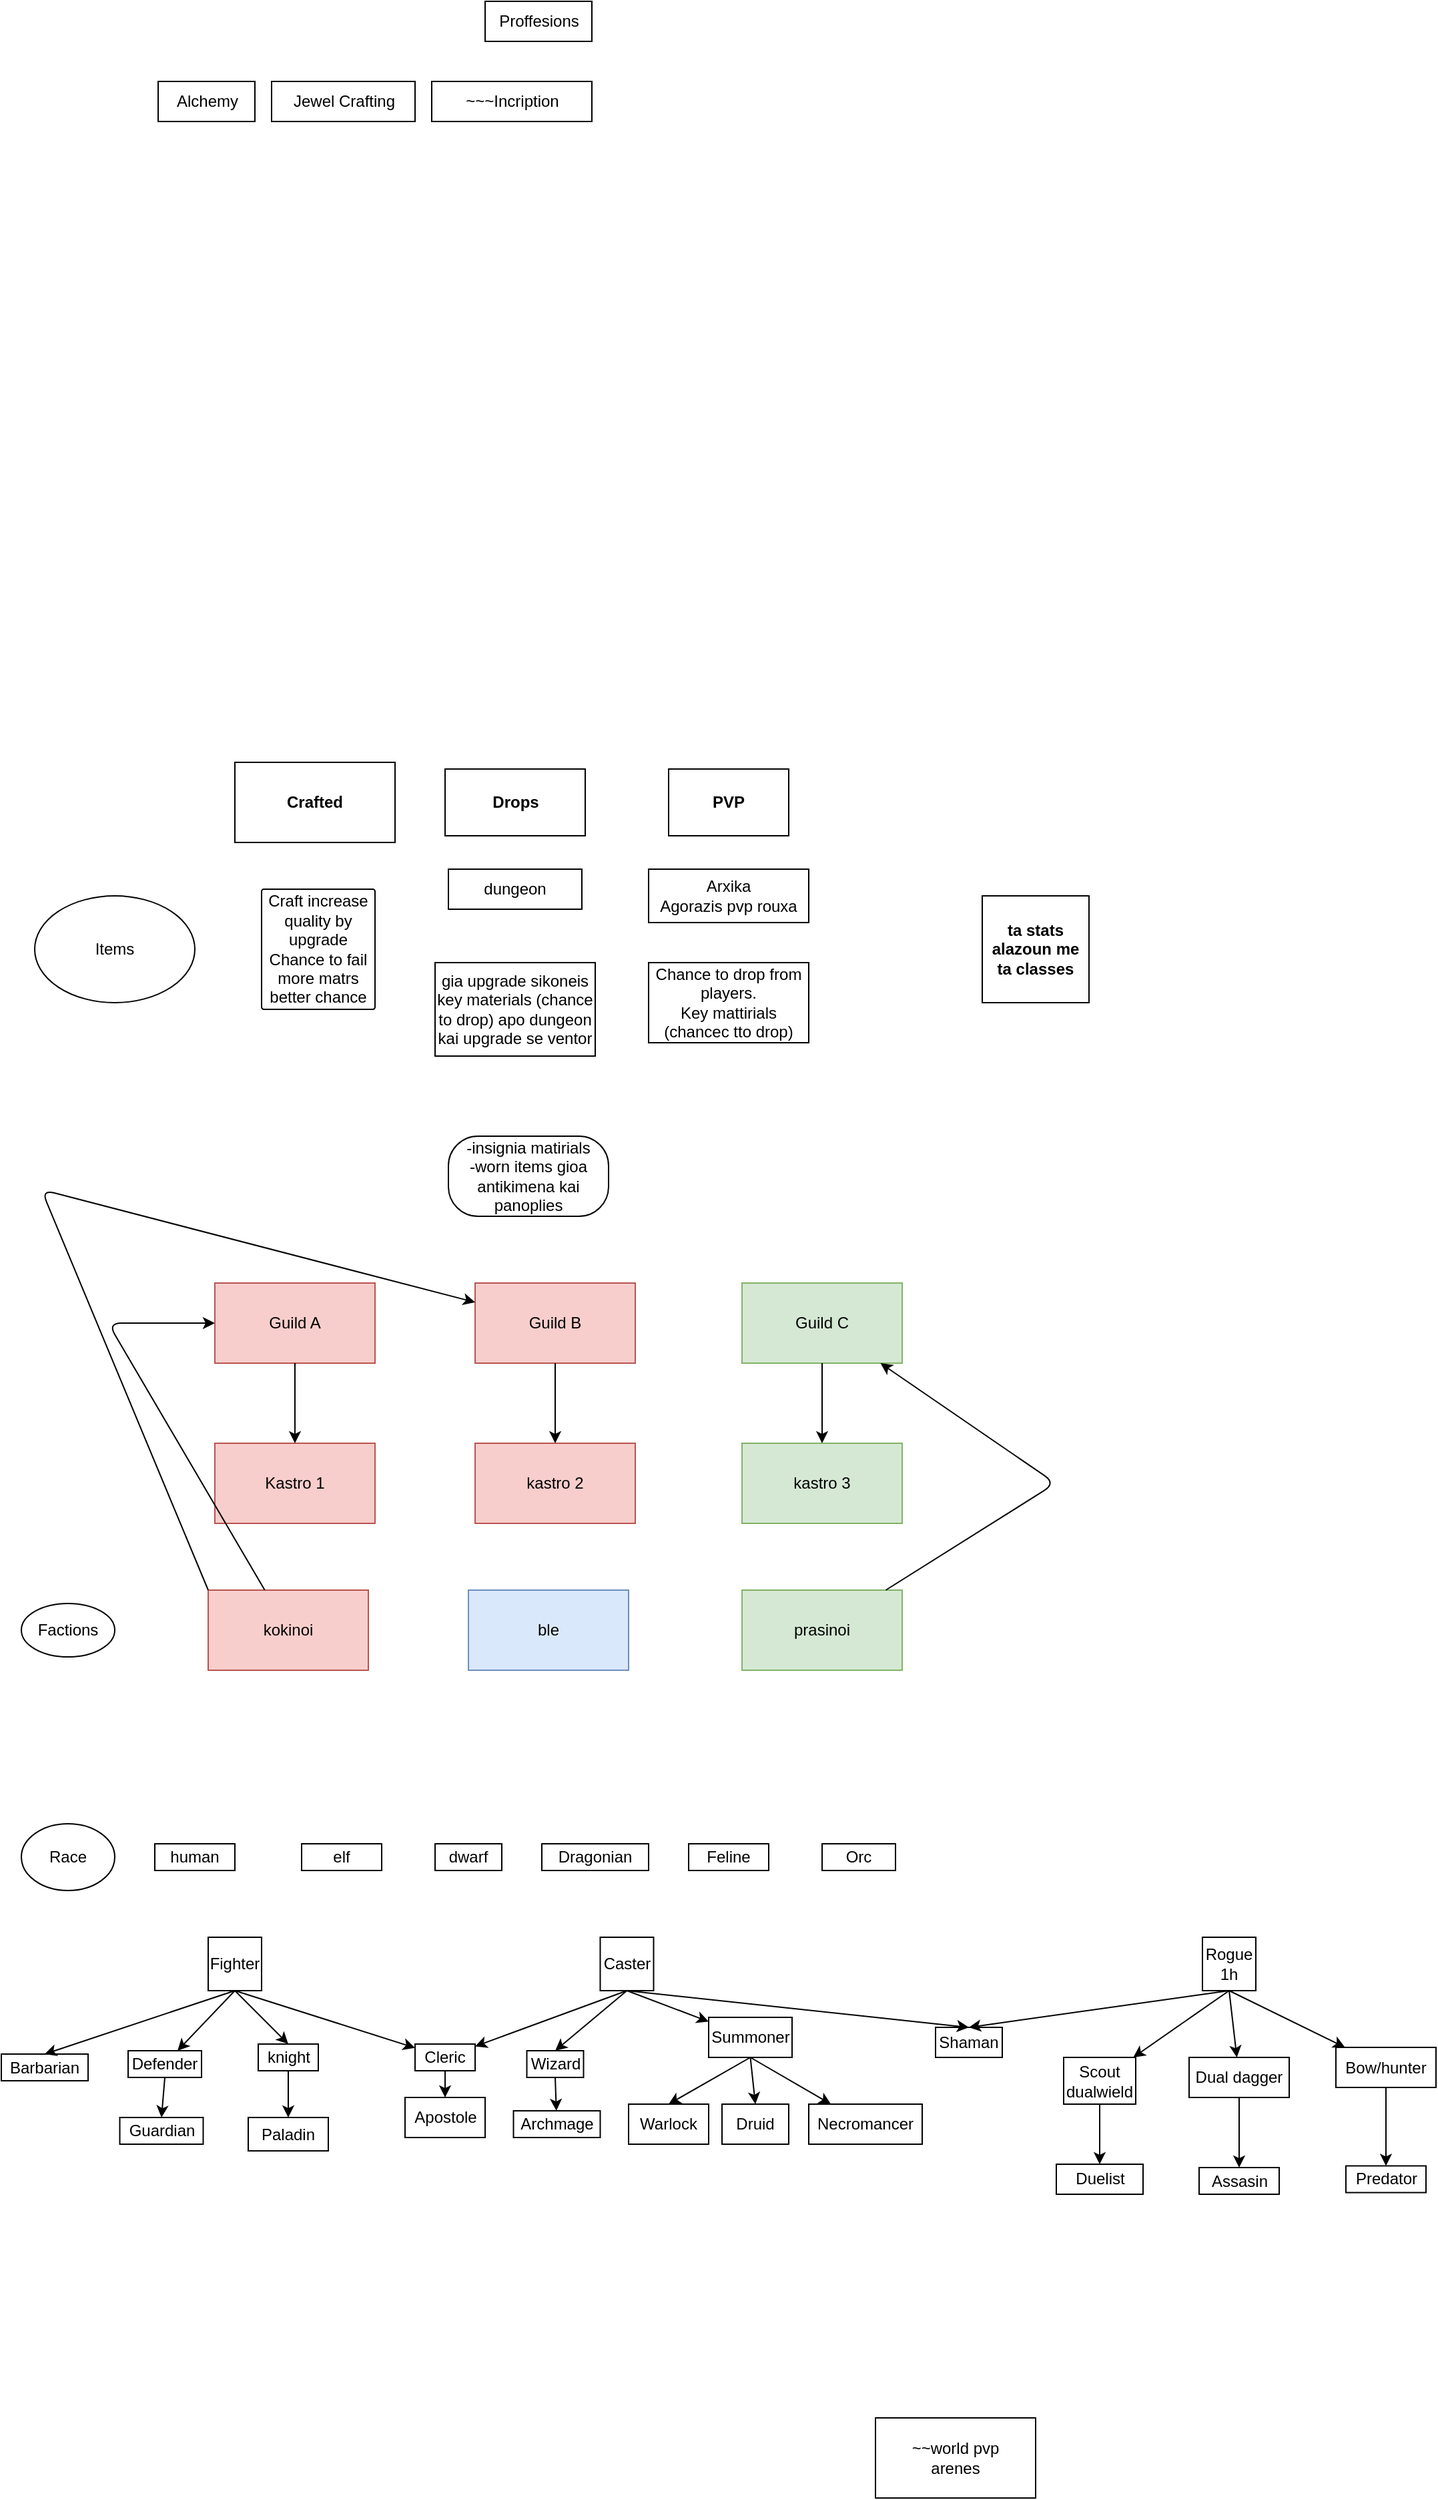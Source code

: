 <mxfile version="13.6.1" type="github"><diagram id="XMFoLKnsf0auLoBNW07z" name="Page-1"><mxGraphModel dx="1422" dy="1845" grid="1" gridSize="10" guides="1" tooltips="1" connect="1" arrows="1" fold="1" page="1" pageScale="1" pageWidth="850" pageHeight="1100" math="0" shadow="0"><root><mxCell id="0"/><mxCell id="1" parent="0"/><mxCell id="PhEf5CQyBDtg8KwBiWMr-1" value="Fighter" style="whiteSpace=wrap;html=1;aspect=fixed;" vertex="1" parent="1"><mxGeometry x="155" y="390" width="40" height="40" as="geometry"/></mxCell><mxCell id="PhEf5CQyBDtg8KwBiWMr-2" value="Caster" style="whiteSpace=wrap;html=1;aspect=fixed;" vertex="1" parent="1"><mxGeometry x="448.75" y="390" width="40" height="40" as="geometry"/></mxCell><mxCell id="PhEf5CQyBDtg8KwBiWMr-3" value="Rogue&lt;br&gt;1h" style="whiteSpace=wrap;html=1;aspect=fixed;" vertex="1" parent="1"><mxGeometry x="900" y="390" width="40" height="40" as="geometry"/></mxCell><mxCell id="PhEf5CQyBDtg8KwBiWMr-5" value="-insignia matirials&lt;br&gt;-worn items gioa antikimena kai panoplies&lt;br&gt;" style="rounded=1;whiteSpace=wrap;html=1;arcSize=37;" vertex="1" parent="1"><mxGeometry x="335" y="-210" width="120" height="60" as="geometry"/></mxCell><mxCell id="PhEf5CQyBDtg8KwBiWMr-6" value="~~world pvp&lt;br&gt;arenes" style="rounded=0;whiteSpace=wrap;html=1;" vertex="1" parent="1"><mxGeometry x="655" y="750" width="120" height="60" as="geometry"/></mxCell><mxCell id="PhEf5CQyBDtg8KwBiWMr-7" value="" style="endArrow=classic;html=1;exitX=0.5;exitY=1;exitDx=0;exitDy=0;" edge="1" parent="1" source="PhEf5CQyBDtg8KwBiWMr-3" target="PhEf5CQyBDtg8KwBiWMr-9"><mxGeometry relative="1" as="geometry"><mxPoint x="365" y="630" as="sourcePoint"/><mxPoint x="695" y="520" as="targetPoint"/></mxGeometry></mxCell><mxCell id="PhEf5CQyBDtg8KwBiWMr-75" style="edgeStyle=orthogonalEdgeStyle;rounded=0;orthogonalLoop=1;jettySize=auto;html=1;exitX=0.5;exitY=1;exitDx=0;exitDy=0;entryX=0.5;entryY=0;entryDx=0;entryDy=0;" edge="1" parent="1" source="PhEf5CQyBDtg8KwBiWMr-9" target="PhEf5CQyBDtg8KwBiWMr-73"><mxGeometry relative="1" as="geometry"/></mxCell><mxCell id="PhEf5CQyBDtg8KwBiWMr-9" value="Bow/hunter" style="rounded=0;whiteSpace=wrap;html=1;" vertex="1" parent="1"><mxGeometry x="1000" y="472.5" width="75" height="30" as="geometry"/></mxCell><mxCell id="PhEf5CQyBDtg8KwBiWMr-78" style="edgeStyle=orthogonalEdgeStyle;rounded=0;orthogonalLoop=1;jettySize=auto;html=1;exitX=0.5;exitY=1;exitDx=0;exitDy=0;entryX=0.5;entryY=0;entryDx=0;entryDy=0;" edge="1" parent="1" source="PhEf5CQyBDtg8KwBiWMr-10" target="PhEf5CQyBDtg8KwBiWMr-76"><mxGeometry relative="1" as="geometry"/></mxCell><mxCell id="PhEf5CQyBDtg8KwBiWMr-10" value="Dual dagger" style="rounded=0;whiteSpace=wrap;html=1;" vertex="1" parent="1"><mxGeometry x="890" y="480" width="75" height="30" as="geometry"/></mxCell><mxCell id="PhEf5CQyBDtg8KwBiWMr-11" value="" style="endArrow=classic;html=1;exitX=0.5;exitY=1;exitDx=0;exitDy=0;" edge="1" parent="1" source="PhEf5CQyBDtg8KwBiWMr-3" target="PhEf5CQyBDtg8KwBiWMr-10"><mxGeometry width="50" height="50" relative="1" as="geometry"><mxPoint x="395" y="660" as="sourcePoint"/><mxPoint x="445" y="610" as="targetPoint"/></mxGeometry></mxCell><mxCell id="PhEf5CQyBDtg8KwBiWMr-12" value="Cleric" style="rounded=0;whiteSpace=wrap;html=1;" vertex="1" parent="1"><mxGeometry x="310" y="470" width="45" height="20" as="geometry"/></mxCell><mxCell id="PhEf5CQyBDtg8KwBiWMr-15" value="" style="endArrow=classic;html=1;exitX=0.5;exitY=1;exitDx=0;exitDy=0;" edge="1" parent="1" source="PhEf5CQyBDtg8KwBiWMr-2" target="PhEf5CQyBDtg8KwBiWMr-12"><mxGeometry width="50" height="50" relative="1" as="geometry"><mxPoint x="395" y="660" as="sourcePoint"/><mxPoint x="445" y="610" as="targetPoint"/></mxGeometry></mxCell><mxCell id="PhEf5CQyBDtg8KwBiWMr-16" value="" style="endArrow=classic;html=1;exitX=0.5;exitY=1;exitDx=0;exitDy=0;" edge="1" parent="1" source="PhEf5CQyBDtg8KwBiWMr-1" target="PhEf5CQyBDtg8KwBiWMr-12"><mxGeometry width="50" height="50" relative="1" as="geometry"><mxPoint x="395" y="640" as="sourcePoint"/><mxPoint x="445" y="590" as="targetPoint"/></mxGeometry></mxCell><mxCell id="PhEf5CQyBDtg8KwBiWMr-17" value="human" style="rounded=0;whiteSpace=wrap;html=1;" vertex="1" parent="1"><mxGeometry x="115" y="320" width="60" height="20" as="geometry"/></mxCell><mxCell id="PhEf5CQyBDtg8KwBiWMr-18" value="elf" style="rounded=0;whiteSpace=wrap;html=1;" vertex="1" parent="1"><mxGeometry x="225" y="320" width="60" height="20" as="geometry"/></mxCell><mxCell id="PhEf5CQyBDtg8KwBiWMr-19" value="dwarf" style="rounded=0;whiteSpace=wrap;html=1;" vertex="1" parent="1"><mxGeometry x="325" y="320" width="50" height="20" as="geometry"/></mxCell><mxCell id="PhEf5CQyBDtg8KwBiWMr-20" value="Dragonian" style="rounded=0;whiteSpace=wrap;html=1;" vertex="1" parent="1"><mxGeometry x="405" y="320" width="80" height="20" as="geometry"/></mxCell><mxCell id="PhEf5CQyBDtg8KwBiWMr-21" value="Feline" style="rounded=0;whiteSpace=wrap;html=1;" vertex="1" parent="1"><mxGeometry x="515" y="320" width="60" height="20" as="geometry"/></mxCell><mxCell id="PhEf5CQyBDtg8KwBiWMr-24" value="Race" style="ellipse;whiteSpace=wrap;html=1;" vertex="1" parent="1"><mxGeometry x="15" y="305" width="70" height="50" as="geometry"/></mxCell><mxCell id="PhEf5CQyBDtg8KwBiWMr-25" value="Barbarian" style="rounded=0;whiteSpace=wrap;html=1;" vertex="1" parent="1"><mxGeometry y="477.5" width="65" height="20" as="geometry"/></mxCell><mxCell id="PhEf5CQyBDtg8KwBiWMr-27" value="" style="endArrow=classic;html=1;entryX=0.5;entryY=0;entryDx=0;entryDy=0;exitX=0.5;exitY=1;exitDx=0;exitDy=0;" edge="1" parent="1" source="PhEf5CQyBDtg8KwBiWMr-1" target="PhEf5CQyBDtg8KwBiWMr-25"><mxGeometry width="50" height="50" relative="1" as="geometry"><mxPoint x="395" y="640" as="sourcePoint"/><mxPoint x="445" y="590" as="targetPoint"/></mxGeometry></mxCell><mxCell id="PhEf5CQyBDtg8KwBiWMr-28" value="Factions" style="ellipse;whiteSpace=wrap;html=1;" vertex="1" parent="1"><mxGeometry x="15" y="140" width="70" height="40" as="geometry"/></mxCell><mxCell id="PhEf5CQyBDtg8KwBiWMr-29" value="kokinoi" style="rounded=0;whiteSpace=wrap;html=1;fillColor=#f8cecc;strokeColor=#b85450;" vertex="1" parent="1"><mxGeometry x="155" y="130" width="120" height="60" as="geometry"/></mxCell><mxCell id="PhEf5CQyBDtg8KwBiWMr-30" value="ble" style="rounded=0;whiteSpace=wrap;html=1;fillColor=#dae8fc;strokeColor=#6c8ebf;" vertex="1" parent="1"><mxGeometry x="350" y="130" width="120" height="60" as="geometry"/></mxCell><mxCell id="PhEf5CQyBDtg8KwBiWMr-31" value="prasinoi" style="rounded=0;whiteSpace=wrap;html=1;fillColor=#d5e8d4;strokeColor=#82b366;" vertex="1" parent="1"><mxGeometry x="555" y="130" width="120" height="60" as="geometry"/></mxCell><mxCell id="PhEf5CQyBDtg8KwBiWMr-32" value="Kastro 1" style="rounded=0;whiteSpace=wrap;html=1;fillColor=#f8cecc;strokeColor=#b85450;" vertex="1" parent="1"><mxGeometry x="160" y="20" width="120" height="60" as="geometry"/></mxCell><mxCell id="PhEf5CQyBDtg8KwBiWMr-33" value="kastro 2" style="rounded=0;whiteSpace=wrap;html=1;fillColor=#f8cecc;strokeColor=#b85450;" vertex="1" parent="1"><mxGeometry x="355" y="20" width="120" height="60" as="geometry"/></mxCell><mxCell id="PhEf5CQyBDtg8KwBiWMr-34" value="kastro 3" style="rounded=0;whiteSpace=wrap;html=1;fillColor=#d5e8d4;strokeColor=#82b366;" vertex="1" parent="1"><mxGeometry x="555" y="20" width="120" height="60" as="geometry"/></mxCell><mxCell id="PhEf5CQyBDtg8KwBiWMr-35" value="Guild A" style="rounded=0;whiteSpace=wrap;html=1;fillColor=#f8cecc;strokeColor=#b85450;" vertex="1" parent="1"><mxGeometry x="160" y="-100" width="120" height="60" as="geometry"/></mxCell><mxCell id="PhEf5CQyBDtg8KwBiWMr-36" value="Guild B" style="rounded=0;whiteSpace=wrap;html=1;fillColor=#f8cecc;strokeColor=#b85450;" vertex="1" parent="1"><mxGeometry x="355" y="-100" width="120" height="60" as="geometry"/></mxCell><mxCell id="PhEf5CQyBDtg8KwBiWMr-37" value="Guild C" style="rounded=0;whiteSpace=wrap;html=1;fillColor=#d5e8d4;strokeColor=#82b366;" vertex="1" parent="1"><mxGeometry x="555" y="-100" width="120" height="60" as="geometry"/></mxCell><mxCell id="PhEf5CQyBDtg8KwBiWMr-38" value="" style="endArrow=classic;html=1;exitX=0.5;exitY=1;exitDx=0;exitDy=0;entryX=0.5;entryY=0;entryDx=0;entryDy=0;" edge="1" parent="1" source="PhEf5CQyBDtg8KwBiWMr-35" target="PhEf5CQyBDtg8KwBiWMr-32"><mxGeometry width="50" height="50" relative="1" as="geometry"><mxPoint x="400" y="190" as="sourcePoint"/><mxPoint x="450" y="140" as="targetPoint"/></mxGeometry></mxCell><mxCell id="PhEf5CQyBDtg8KwBiWMr-39" value="" style="endArrow=classic;html=1;exitX=0.5;exitY=1;exitDx=0;exitDy=0;" edge="1" parent="1" source="PhEf5CQyBDtg8KwBiWMr-36" target="PhEf5CQyBDtg8KwBiWMr-33"><mxGeometry width="50" height="50" relative="1" as="geometry"><mxPoint x="400" y="190" as="sourcePoint"/><mxPoint x="450" y="140" as="targetPoint"/></mxGeometry></mxCell><mxCell id="PhEf5CQyBDtg8KwBiWMr-40" value="" style="endArrow=classic;html=1;entryX=0.5;entryY=0;entryDx=0;entryDy=0;" edge="1" parent="1" source="PhEf5CQyBDtg8KwBiWMr-37" target="PhEf5CQyBDtg8KwBiWMr-34"><mxGeometry width="50" height="50" relative="1" as="geometry"><mxPoint x="600" y="-30" as="sourcePoint"/><mxPoint x="650" y="-80" as="targetPoint"/></mxGeometry></mxCell><mxCell id="PhEf5CQyBDtg8KwBiWMr-43" value="" style="endArrow=classic;html=1;exitX=0;exitY=0;exitDx=0;exitDy=0;" edge="1" parent="1" source="PhEf5CQyBDtg8KwBiWMr-29" target="PhEf5CQyBDtg8KwBiWMr-36"><mxGeometry width="50" height="50" relative="1" as="geometry"><mxPoint x="217.727" y="130" as="sourcePoint"/><mxPoint x="222.273" y="80" as="targetPoint"/><Array as="points"><mxPoint x="30" y="-170"/></Array></mxGeometry></mxCell><mxCell id="PhEf5CQyBDtg8KwBiWMr-44" value="" style="endArrow=classic;html=1;" edge="1" parent="1" source="PhEf5CQyBDtg8KwBiWMr-29" target="PhEf5CQyBDtg8KwBiWMr-35"><mxGeometry width="50" height="50" relative="1" as="geometry"><mxPoint x="217.727" y="130" as="sourcePoint"/><mxPoint x="222.273" y="80" as="targetPoint"/><Array as="points"><mxPoint x="80" y="-70"/></Array></mxGeometry></mxCell><mxCell id="PhEf5CQyBDtg8KwBiWMr-45" value="" style="endArrow=classic;html=1;" edge="1" parent="1" source="PhEf5CQyBDtg8KwBiWMr-31" target="PhEf5CQyBDtg8KwBiWMr-37"><mxGeometry width="50" height="50" relative="1" as="geometry"><mxPoint x="588.125" y="140" as="sourcePoint"/><mxPoint x="606.875" y="-40" as="targetPoint"/><Array as="points"><mxPoint x="790" y="50"/></Array></mxGeometry></mxCell><mxCell id="PhEf5CQyBDtg8KwBiWMr-46" value="&lt;span&gt;Crafted&lt;/span&gt;" style="rounded=0;whiteSpace=wrap;html=1;fontStyle=1" vertex="1" parent="1"><mxGeometry x="175" y="-490" width="120" height="60" as="geometry"/></mxCell><mxCell id="PhEf5CQyBDtg8KwBiWMr-47" value="Items" style="ellipse;whiteSpace=wrap;html=1;" vertex="1" parent="1"><mxGeometry x="25" y="-390" width="120" height="80" as="geometry"/></mxCell><mxCell id="PhEf5CQyBDtg8KwBiWMr-48" value="&lt;span&gt;Drops&lt;/span&gt;" style="rounded=0;whiteSpace=wrap;html=1;fontStyle=1" vertex="1" parent="1"><mxGeometry x="332.5" y="-485" width="105" height="50" as="geometry"/></mxCell><mxCell id="PhEf5CQyBDtg8KwBiWMr-49" value="Craft increase quality by upgrade&lt;br&gt;Chance to fail&lt;br&gt;more matrs better chance" style="rounded=1;whiteSpace=wrap;html=1;arcSize=2;" vertex="1" parent="1"><mxGeometry x="195" y="-395" width="85" height="90" as="geometry"/></mxCell><mxCell id="PhEf5CQyBDtg8KwBiWMr-51" value="gia upgrade sikoneis key materials (chance to drop) apo dungeon kai upgrade se ventor" style="rounded=0;whiteSpace=wrap;html=1;" vertex="1" parent="1"><mxGeometry x="325" y="-340" width="120" height="70" as="geometry"/></mxCell><mxCell id="PhEf5CQyBDtg8KwBiWMr-52" value="ta stats alazoun me ta classes" style="whiteSpace=wrap;html=1;aspect=fixed;fontStyle=1" vertex="1" parent="1"><mxGeometry x="735" y="-390" width="80" height="80" as="geometry"/></mxCell><mxCell id="PhEf5CQyBDtg8KwBiWMr-53" value="dungeon" style="rounded=0;whiteSpace=wrap;html=1;" vertex="1" parent="1"><mxGeometry x="335" y="-410" width="100" height="30" as="geometry"/></mxCell><mxCell id="PhEf5CQyBDtg8KwBiWMr-55" value="PVP" style="rounded=0;whiteSpace=wrap;html=1;fontStyle=1" vertex="1" parent="1"><mxGeometry x="500" y="-485" width="90" height="50" as="geometry"/></mxCell><mxCell id="PhEf5CQyBDtg8KwBiWMr-56" value="Chance to drop from players.&lt;br&gt;Key mattirials (chancec tto drop)" style="rounded=0;whiteSpace=wrap;html=1;" vertex="1" parent="1"><mxGeometry x="485" y="-340" width="120" height="60" as="geometry"/></mxCell><mxCell id="PhEf5CQyBDtg8KwBiWMr-57" value="Arxika&lt;br&gt;Agorazis pvp rouxa" style="rounded=0;whiteSpace=wrap;html=1;" vertex="1" parent="1"><mxGeometry x="485" y="-410" width="120" height="40" as="geometry"/></mxCell><mxCell id="PhEf5CQyBDtg8KwBiWMr-58" value="Orc" style="rounded=0;whiteSpace=wrap;html=1;" vertex="1" parent="1"><mxGeometry x="615" y="320" width="55" height="20" as="geometry"/></mxCell><mxCell id="PhEf5CQyBDtg8KwBiWMr-60" value="Guardian" style="rounded=0;whiteSpace=wrap;html=1;" vertex="1" parent="1"><mxGeometry x="88.75" y="525" width="62.5" height="20" as="geometry"/></mxCell><mxCell id="PhEf5CQyBDtg8KwBiWMr-61" value="" style="endArrow=classic;html=1;exitX=0.5;exitY=1;exitDx=0;exitDy=0;" edge="1" parent="1" source="PhEf5CQyBDtg8KwBiWMr-1" target="PhEf5CQyBDtg8KwBiWMr-102"><mxGeometry width="50" height="50" relative="1" as="geometry"><mxPoint x="175" y="460" as="sourcePoint"/><mxPoint x="130" y="460" as="targetPoint"/><Array as="points"/></mxGeometry></mxCell><mxCell id="PhEf5CQyBDtg8KwBiWMr-65" value="Wizard" style="rounded=0;whiteSpace=wrap;html=1;" vertex="1" parent="1"><mxGeometry x="393.75" y="475" width="42.5" height="20" as="geometry"/></mxCell><mxCell id="PhEf5CQyBDtg8KwBiWMr-66" value="Archmage" style="rounded=0;whiteSpace=wrap;html=1;" vertex="1" parent="1"><mxGeometry x="383.75" y="520" width="65" height="20" as="geometry"/></mxCell><mxCell id="PhEf5CQyBDtg8KwBiWMr-67" value="" style="endArrow=classic;html=1;exitX=0.5;exitY=1;exitDx=0;exitDy=0;" edge="1" parent="1" source="PhEf5CQyBDtg8KwBiWMr-65" target="PhEf5CQyBDtg8KwBiWMr-66"><mxGeometry width="50" height="50" relative="1" as="geometry"><mxPoint x="270" y="590" as="sourcePoint"/><mxPoint x="450" y="510" as="targetPoint"/></mxGeometry></mxCell><mxCell id="PhEf5CQyBDtg8KwBiWMr-71" value="&lt;font face=&quot;helvetica&quot;&gt;Duelist&lt;/font&gt;" style="rounded=0;whiteSpace=wrap;html=1;" vertex="1" parent="1"><mxGeometry x="790.5" y="560" width="65" height="22.5" as="geometry"/></mxCell><mxCell id="PhEf5CQyBDtg8KwBiWMr-72" value="" style="endArrow=classic;html=1;exitX=0.5;exitY=1;exitDx=0;exitDy=0;" edge="1" parent="1" source="PhEf5CQyBDtg8KwBiWMr-3" target="PhEf5CQyBDtg8KwBiWMr-80"><mxGeometry width="50" height="50" relative="1" as="geometry"><mxPoint x="400" y="470" as="sourcePoint"/><mxPoint x="583" y="480" as="targetPoint"/></mxGeometry></mxCell><mxCell id="PhEf5CQyBDtg8KwBiWMr-73" value="Predator" style="rounded=0;whiteSpace=wrap;html=1;" vertex="1" parent="1"><mxGeometry x="1007.5" y="561.25" width="60" height="20" as="geometry"/></mxCell><mxCell id="PhEf5CQyBDtg8KwBiWMr-74" value="" style="endArrow=classic;html=1;exitX=0.5;exitY=1;exitDx=0;exitDy=0;entryX=0.5;entryY=0;entryDx=0;entryDy=0;" edge="1" parent="1" source="PhEf5CQyBDtg8KwBiWMr-12" target="PhEf5CQyBDtg8KwBiWMr-81"><mxGeometry width="50" height="50" relative="1" as="geometry"><mxPoint x="375" y="700" as="sourcePoint"/><mxPoint x="425" y="650" as="targetPoint"/></mxGeometry></mxCell><mxCell id="PhEf5CQyBDtg8KwBiWMr-76" value="Assasin" style="rounded=0;whiteSpace=wrap;html=1;" vertex="1" parent="1"><mxGeometry x="897.5" y="562.5" width="60" height="20" as="geometry"/></mxCell><mxCell id="PhEf5CQyBDtg8KwBiWMr-77" value="" style="endArrow=classic;html=1;exitX=0.5;exitY=1;exitDx=0;exitDy=0;entryX=0.5;entryY=0;entryDx=0;entryDy=0;" edge="1" parent="1" source="PhEf5CQyBDtg8KwBiWMr-80" target="PhEf5CQyBDtg8KwBiWMr-71"><mxGeometry width="50" height="50" relative="1" as="geometry"><mxPoint x="465" y="660" as="sourcePoint"/><mxPoint x="515" y="610" as="targetPoint"/></mxGeometry></mxCell><mxCell id="PhEf5CQyBDtg8KwBiWMr-80" value="Scout&lt;br&gt;dualwield" style="rounded=0;whiteSpace=wrap;html=1;" vertex="1" parent="1"><mxGeometry x="796" y="480" width="54" height="35" as="geometry"/></mxCell><mxCell id="PhEf5CQyBDtg8KwBiWMr-81" value="Apostole" style="rounded=0;whiteSpace=wrap;html=1;" vertex="1" parent="1"><mxGeometry x="302.5" y="510" width="60" height="30" as="geometry"/></mxCell><mxCell id="PhEf5CQyBDtg8KwBiWMr-82" value="Paladin" style="rounded=0;whiteSpace=wrap;html=1;" vertex="1" parent="1"><mxGeometry x="185" y="525" width="60" height="25" as="geometry"/></mxCell><mxCell id="PhEf5CQyBDtg8KwBiWMr-83" value="" style="endArrow=classic;html=1;exitX=0.5;exitY=1;exitDx=0;exitDy=0;entryX=0.5;entryY=0;entryDx=0;entryDy=0;" edge="1" parent="1" source="PhEf5CQyBDtg8KwBiWMr-1" target="PhEf5CQyBDtg8KwBiWMr-104"><mxGeometry width="50" height="50" relative="1" as="geometry"><mxPoint x="400" y="380" as="sourcePoint"/><mxPoint x="215" y="460" as="targetPoint"/></mxGeometry></mxCell><mxCell id="PhEf5CQyBDtg8KwBiWMr-85" value="Summoner" style="rounded=0;whiteSpace=wrap;html=1;" vertex="1" parent="1"><mxGeometry x="530" y="450" width="62.5" height="30" as="geometry"/></mxCell><mxCell id="PhEf5CQyBDtg8KwBiWMr-86" value="" style="endArrow=classic;html=1;exitX=0.5;exitY=1;exitDx=0;exitDy=0;" edge="1" parent="1" source="PhEf5CQyBDtg8KwBiWMr-2" target="PhEf5CQyBDtg8KwBiWMr-85"><mxGeometry width="50" height="50" relative="1" as="geometry"><mxPoint x="400" y="380" as="sourcePoint"/><mxPoint x="450" y="330" as="targetPoint"/></mxGeometry></mxCell><mxCell id="PhEf5CQyBDtg8KwBiWMr-87" value="Necromancer" style="rounded=0;whiteSpace=wrap;html=1;" vertex="1" parent="1"><mxGeometry x="605" y="515" width="85" height="30" as="geometry"/></mxCell><mxCell id="PhEf5CQyBDtg8KwBiWMr-89" value="Druid" style="rounded=0;whiteSpace=wrap;html=1;" vertex="1" parent="1"><mxGeometry x="540" y="515" width="50" height="30" as="geometry"/></mxCell><mxCell id="PhEf5CQyBDtg8KwBiWMr-90" value="Warlock" style="rounded=0;whiteSpace=wrap;html=1;" vertex="1" parent="1"><mxGeometry x="470" y="515" width="60" height="30" as="geometry"/></mxCell><mxCell id="PhEf5CQyBDtg8KwBiWMr-92" value="" style="endArrow=classic;html=1;exitX=0.5;exitY=1;exitDx=0;exitDy=0;" edge="1" parent="1" source="PhEf5CQyBDtg8KwBiWMr-85" target="PhEf5CQyBDtg8KwBiWMr-87"><mxGeometry width="50" height="50" relative="1" as="geometry"><mxPoint x="400" y="380" as="sourcePoint"/><mxPoint x="450" y="330" as="targetPoint"/></mxGeometry></mxCell><mxCell id="PhEf5CQyBDtg8KwBiWMr-95" value="" style="endArrow=classic;html=1;exitX=0.5;exitY=1;exitDx=0;exitDy=0;entryX=0.5;entryY=0;entryDx=0;entryDy=0;" edge="1" parent="1" source="PhEf5CQyBDtg8KwBiWMr-85" target="PhEf5CQyBDtg8KwBiWMr-89"><mxGeometry width="50" height="50" relative="1" as="geometry"><mxPoint x="400" y="380" as="sourcePoint"/><mxPoint x="450" y="330" as="targetPoint"/></mxGeometry></mxCell><mxCell id="PhEf5CQyBDtg8KwBiWMr-98" value="" style="endArrow=classic;html=1;exitX=0.5;exitY=1;exitDx=0;exitDy=0;entryX=0.5;entryY=0;entryDx=0;entryDy=0;" edge="1" parent="1" source="PhEf5CQyBDtg8KwBiWMr-85" target="PhEf5CQyBDtg8KwBiWMr-90"><mxGeometry width="50" height="50" relative="1" as="geometry"><mxPoint x="400" y="380" as="sourcePoint"/><mxPoint x="450" y="330" as="targetPoint"/></mxGeometry></mxCell><mxCell id="PhEf5CQyBDtg8KwBiWMr-99" value="Shaman" style="rounded=0;whiteSpace=wrap;html=1;" vertex="1" parent="1"><mxGeometry x="700" y="457.5" width="50" height="22.5" as="geometry"/></mxCell><mxCell id="PhEf5CQyBDtg8KwBiWMr-100" value="" style="endArrow=classic;html=1;entryX=0.5;entryY=0;entryDx=0;entryDy=0;exitX=0.5;exitY=1;exitDx=0;exitDy=0;" edge="1" parent="1" source="PhEf5CQyBDtg8KwBiWMr-2" target="PhEf5CQyBDtg8KwBiWMr-99"><mxGeometry width="50" height="50" relative="1" as="geometry"><mxPoint x="440" y="430" as="sourcePoint"/><mxPoint x="450" y="330" as="targetPoint"/></mxGeometry></mxCell><mxCell id="PhEf5CQyBDtg8KwBiWMr-101" value="" style="endArrow=classic;html=1;exitX=0.5;exitY=1;exitDx=0;exitDy=0;entryX=0.5;entryY=0;entryDx=0;entryDy=0;" edge="1" parent="1" source="PhEf5CQyBDtg8KwBiWMr-3" target="PhEf5CQyBDtg8KwBiWMr-99"><mxGeometry width="50" height="50" relative="1" as="geometry"><mxPoint x="400" y="380" as="sourcePoint"/><mxPoint x="450" y="330" as="targetPoint"/></mxGeometry></mxCell><mxCell id="PhEf5CQyBDtg8KwBiWMr-102" value="Defender" style="rounded=0;whiteSpace=wrap;html=1;" vertex="1" parent="1"><mxGeometry x="95" y="475" width="55" height="20" as="geometry"/></mxCell><mxCell id="PhEf5CQyBDtg8KwBiWMr-103" value="" style="endArrow=classic;html=1;exitX=0.5;exitY=1;exitDx=0;exitDy=0;entryX=0.5;entryY=0;entryDx=0;entryDy=0;" edge="1" parent="1" source="PhEf5CQyBDtg8KwBiWMr-102" target="PhEf5CQyBDtg8KwBiWMr-60"><mxGeometry width="50" height="50" relative="1" as="geometry"><mxPoint x="400" y="380" as="sourcePoint"/><mxPoint x="450" y="330" as="targetPoint"/></mxGeometry></mxCell><mxCell id="PhEf5CQyBDtg8KwBiWMr-104" value="knight" style="rounded=0;whiteSpace=wrap;html=1;" vertex="1" parent="1"><mxGeometry x="192.5" y="470" width="45" height="20" as="geometry"/></mxCell><mxCell id="PhEf5CQyBDtg8KwBiWMr-106" value="" style="endArrow=classic;html=1;exitX=0.5;exitY=1;exitDx=0;exitDy=0;entryX=0.5;entryY=0;entryDx=0;entryDy=0;" edge="1" parent="1" source="PhEf5CQyBDtg8KwBiWMr-2" target="PhEf5CQyBDtg8KwBiWMr-65"><mxGeometry width="50" height="50" relative="1" as="geometry"><mxPoint x="400" y="380" as="sourcePoint"/><mxPoint x="450" y="330" as="targetPoint"/></mxGeometry></mxCell><mxCell id="PhEf5CQyBDtg8KwBiWMr-107" style="edgeStyle=orthogonalEdgeStyle;rounded=0;orthogonalLoop=1;jettySize=auto;html=1;exitX=0.5;exitY=1;exitDx=0;exitDy=0;" edge="1" parent="1" source="PhEf5CQyBDtg8KwBiWMr-82" target="PhEf5CQyBDtg8KwBiWMr-82"><mxGeometry relative="1" as="geometry"/></mxCell><mxCell id="PhEf5CQyBDtg8KwBiWMr-108" value="" style="endArrow=classic;html=1;exitX=0.5;exitY=1;exitDx=0;exitDy=0;entryX=0.5;entryY=0;entryDx=0;entryDy=0;" edge="1" parent="1" source="PhEf5CQyBDtg8KwBiWMr-104" target="PhEf5CQyBDtg8KwBiWMr-82"><mxGeometry width="50" height="50" relative="1" as="geometry"><mxPoint x="400" y="380" as="sourcePoint"/><mxPoint x="450" y="330" as="targetPoint"/></mxGeometry></mxCell><mxCell id="PhEf5CQyBDtg8KwBiWMr-111" value="Proffesions" style="rounded=0;whiteSpace=wrap;html=1;" vertex="1" parent="1"><mxGeometry x="362.5" y="-1060" width="80" height="30" as="geometry"/></mxCell><mxCell id="PhEf5CQyBDtg8KwBiWMr-112" value="Alchemy" style="rounded=0;whiteSpace=wrap;html=1;" vertex="1" parent="1"><mxGeometry x="117.5" y="-1000" width="72.5" height="30" as="geometry"/></mxCell><mxCell id="PhEf5CQyBDtg8KwBiWMr-113" value="Jewel Crafting" style="rounded=0;whiteSpace=wrap;html=1;" vertex="1" parent="1"><mxGeometry x="202.5" y="-1000" width="107.5" height="30" as="geometry"/></mxCell><mxCell id="PhEf5CQyBDtg8KwBiWMr-114" value="~~~Incription" style="rounded=0;whiteSpace=wrap;html=1;" vertex="1" parent="1"><mxGeometry x="322.5" y="-1000" width="120" height="30" as="geometry"/></mxCell></root></mxGraphModel></diagram></mxfile>